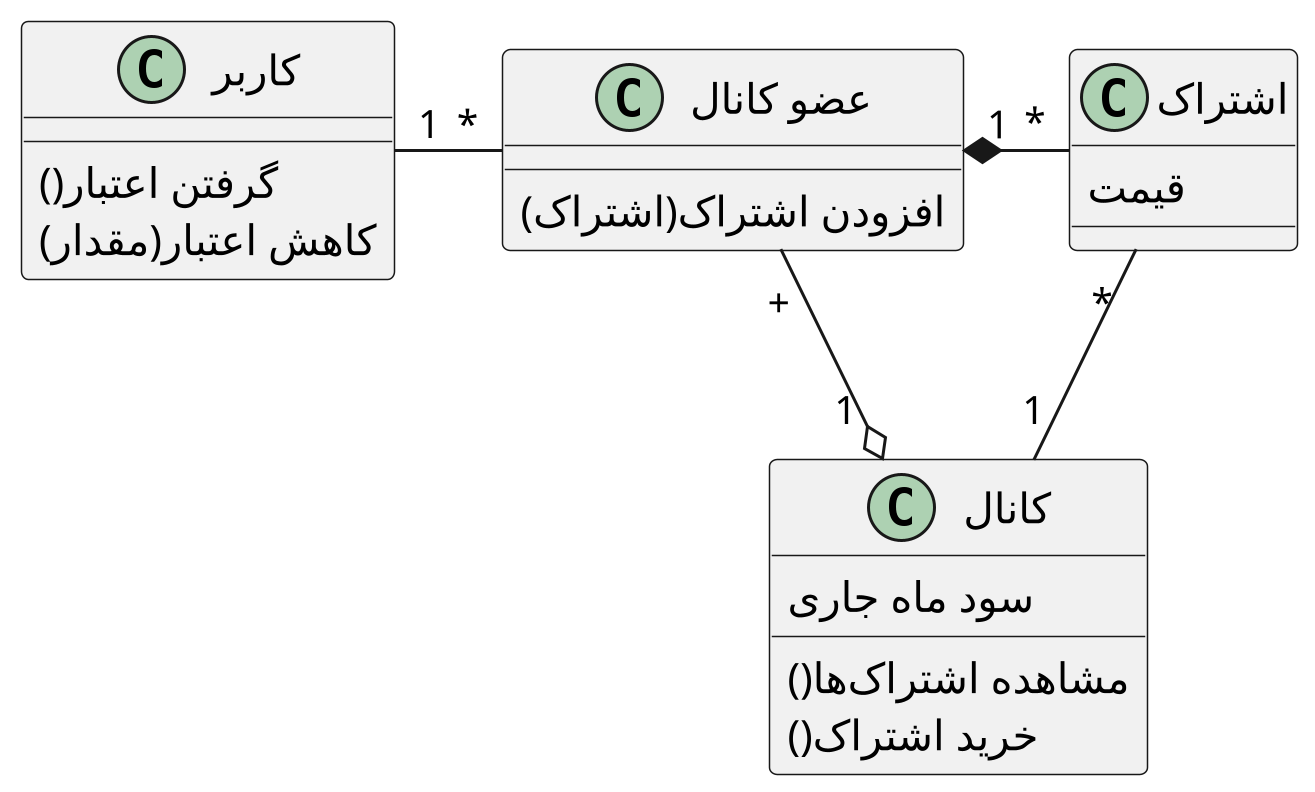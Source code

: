 @startuml buy_subscription

scale 3
skinparam DefaultFontName B Nazanin
skinparam ArrowMessageAlignment right

class "اشتراک" as subscription {
    قیمت
}

class "کانال" as chanel {
    سود ماه جاری
    مشاهده اشتراک‌ها()
    خرید اشتراک()
}

class "عضو کانال" as member {
    افزودن اشتراک(اشتراک)
}

class "کاربر" as user {
    گرفتن اعتبار()
    کاهش اعتبار(مقدار)
}

subscription "              *" -down- "1" chanel
chanel "                    1" o-up- "+" member
member "1" *-right- "*" subscription
member "*" -left- "1" user

@enduml
